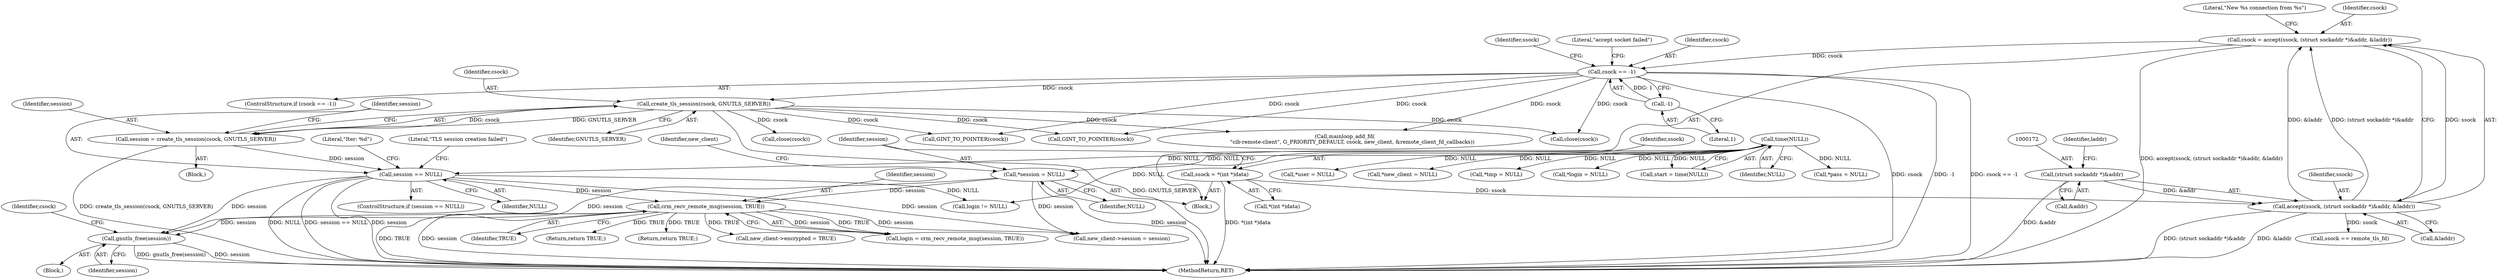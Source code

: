 digraph "1_pacemaker_564f7cc2a51dcd2f28ab12a13394f31be5aa3c93_2@API" {
"1000457" [label="(Call,gnutls_free(session))"];
"1000210" [label="(Call,session == NULL)"];
"1000204" [label="(Call,session = create_tls_session(csock, GNUTLS_SERVER))"];
"1000206" [label="(Call,create_tls_session(csock, GNUTLS_SERVER))"];
"1000190" [label="(Call,csock == -1)"];
"1000167" [label="(Call,csock = accept(ssock, (struct sockaddr *)&addr, &laddr))"];
"1000169" [label="(Call,accept(ssock, (struct sockaddr *)&addr, &laddr))"];
"1000129" [label="(Call,ssock = *(int *)data)"];
"1000171" [label="(Call,(struct sockaddr *)&addr)"];
"1000192" [label="(Call,-1)"];
"1000125" [label="(Call,time(NULL))"];
"1000233" [label="(Call,crm_recv_remote_msg(session, TRUE))"];
"1000136" [label="(Call,*session = NULL)"];
"1000193" [label="(Literal,1)"];
"1000138" [label="(Identifier,NULL)"];
"1000241" [label="(Call,GINT_TO_POINTER(csock))"];
"1000206" [label="(Call,create_tls_session(csock, GNUTLS_SERVER))"];
"1000449" [label="(Block,)"];
"1000223" [label="(Literal,\"Iter: %d\")"];
"1000204" [label="(Call,session = create_tls_session(csock, GNUTLS_SERVER))"];
"1000208" [label="(Identifier,GNUTLS_SERVER)"];
"1000126" [label="(Identifier,NULL)"];
"1000211" [label="(Identifier,session)"];
"1000233" [label="(Call,crm_recv_remote_msg(session, TRUE))"];
"1000216" [label="(Call,close(csock))"];
"1000148" [label="(Call,*user = NULL)"];
"1000442" [label="(Return,return TRUE;)"];
"1000178" [label="(Literal,\"New %s connection from %s\")"];
"1000231" [label="(Call,login = crm_recv_remote_msg(session, TRUE))"];
"1000201" [label="(Identifier,ssock)"];
"1000234" [label="(Identifier,session)"];
"1000130" [label="(Identifier,ssock)"];
"1000459" [label="(Call,close(csock))"];
"1000168" [label="(Identifier,csock)"];
"1000180" [label="(Call,ssock == remote_tls_fd)"];
"1000245" [label="(Call,login != NULL)"];
"1000429" [label="(Call,mainloop_add_fd(\n         \"cib-remote-client\", G_PRIORITY_DEFAULT, csock, new_client, &remote_client_fd_callbacks))"];
"1000196" [label="(Literal,\"accept socket failed\")"];
"1000171" [label="(Call,(struct sockaddr *)&addr)"];
"1000140" [label="(Call,*new_client = NULL)"];
"1000380" [label="(Call,new_client->encrypted = TRUE)"];
"1000169" [label="(Call,accept(ssock, (struct sockaddr *)&addr, &laddr))"];
"1000235" [label="(Identifier,TRUE)"];
"1000175" [label="(Call,&laddr)"];
"1000129" [label="(Call,ssock = *(int *)data)"];
"1000215" [label="(Literal,\"TLS session creation failed\")"];
"1000131" [label="(Call,*(int *)data)"];
"1000176" [label="(Identifier,laddr)"];
"1000137" [label="(Identifier,session)"];
"1000205" [label="(Identifier,session)"];
"1000156" [label="(Call,*tmp = NULL)"];
"1000209" [label="(ControlStructure,if (session == NULL))"];
"1000465" [label="(MethodReturn,RET)"];
"1000457" [label="(Call,gnutls_free(session))"];
"1000458" [label="(Identifier,session)"];
"1000212" [label="(Identifier,NULL)"];
"1000136" [label="(Call,*session = NULL)"];
"1000210" [label="(Call,session == NULL)"];
"1000144" [label="(Call,*login = NULL)"];
"1000460" [label="(Identifier,csock)"];
"1000108" [label="(Block,)"];
"1000203" [label="(Block,)"];
"1000123" [label="(Call,start = time(NULL))"];
"1000152" [label="(Call,*pass = NULL)"];
"1000167" [label="(Call,csock = accept(ssock, (struct sockaddr *)&addr, &laddr))"];
"1000141" [label="(Identifier,new_client)"];
"1000385" [label="(Call,new_client->session = session)"];
"1000125" [label="(Call,time(NULL))"];
"1000396" [label="(Call,GINT_TO_POINTER(csock))"];
"1000189" [label="(ControlStructure,if (csock == -1))"];
"1000191" [label="(Identifier,csock)"];
"1000170" [label="(Identifier,ssock)"];
"1000173" [label="(Call,&addr)"];
"1000463" [label="(Return,return TRUE;)"];
"1000190" [label="(Call,csock == -1)"];
"1000192" [label="(Call,-1)"];
"1000207" [label="(Identifier,csock)"];
"1000457" -> "1000449"  [label="AST: "];
"1000457" -> "1000458"  [label="CFG: "];
"1000458" -> "1000457"  [label="AST: "];
"1000460" -> "1000457"  [label="CFG: "];
"1000457" -> "1000465"  [label="DDG: gnutls_free(session)"];
"1000457" -> "1000465"  [label="DDG: session"];
"1000210" -> "1000457"  [label="DDG: session"];
"1000233" -> "1000457"  [label="DDG: session"];
"1000136" -> "1000457"  [label="DDG: session"];
"1000210" -> "1000209"  [label="AST: "];
"1000210" -> "1000212"  [label="CFG: "];
"1000211" -> "1000210"  [label="AST: "];
"1000212" -> "1000210"  [label="AST: "];
"1000215" -> "1000210"  [label="CFG: "];
"1000223" -> "1000210"  [label="CFG: "];
"1000210" -> "1000465"  [label="DDG: session == NULL"];
"1000210" -> "1000465"  [label="DDG: NULL"];
"1000210" -> "1000465"  [label="DDG: session"];
"1000204" -> "1000210"  [label="DDG: session"];
"1000125" -> "1000210"  [label="DDG: NULL"];
"1000210" -> "1000233"  [label="DDG: session"];
"1000210" -> "1000245"  [label="DDG: NULL"];
"1000210" -> "1000385"  [label="DDG: session"];
"1000204" -> "1000203"  [label="AST: "];
"1000204" -> "1000206"  [label="CFG: "];
"1000205" -> "1000204"  [label="AST: "];
"1000206" -> "1000204"  [label="AST: "];
"1000211" -> "1000204"  [label="CFG: "];
"1000204" -> "1000465"  [label="DDG: create_tls_session(csock, GNUTLS_SERVER)"];
"1000206" -> "1000204"  [label="DDG: csock"];
"1000206" -> "1000204"  [label="DDG: GNUTLS_SERVER"];
"1000206" -> "1000208"  [label="CFG: "];
"1000207" -> "1000206"  [label="AST: "];
"1000208" -> "1000206"  [label="AST: "];
"1000206" -> "1000465"  [label="DDG: GNUTLS_SERVER"];
"1000190" -> "1000206"  [label="DDG: csock"];
"1000206" -> "1000216"  [label="DDG: csock"];
"1000206" -> "1000241"  [label="DDG: csock"];
"1000206" -> "1000396"  [label="DDG: csock"];
"1000206" -> "1000429"  [label="DDG: csock"];
"1000206" -> "1000459"  [label="DDG: csock"];
"1000190" -> "1000189"  [label="AST: "];
"1000190" -> "1000192"  [label="CFG: "];
"1000191" -> "1000190"  [label="AST: "];
"1000192" -> "1000190"  [label="AST: "];
"1000196" -> "1000190"  [label="CFG: "];
"1000201" -> "1000190"  [label="CFG: "];
"1000190" -> "1000465"  [label="DDG: csock == -1"];
"1000190" -> "1000465"  [label="DDG: csock"];
"1000190" -> "1000465"  [label="DDG: -1"];
"1000167" -> "1000190"  [label="DDG: csock"];
"1000192" -> "1000190"  [label="DDG: 1"];
"1000190" -> "1000241"  [label="DDG: csock"];
"1000190" -> "1000396"  [label="DDG: csock"];
"1000190" -> "1000429"  [label="DDG: csock"];
"1000190" -> "1000459"  [label="DDG: csock"];
"1000167" -> "1000108"  [label="AST: "];
"1000167" -> "1000169"  [label="CFG: "];
"1000168" -> "1000167"  [label="AST: "];
"1000169" -> "1000167"  [label="AST: "];
"1000178" -> "1000167"  [label="CFG: "];
"1000167" -> "1000465"  [label="DDG: accept(ssock, (struct sockaddr *)&addr, &laddr)"];
"1000169" -> "1000167"  [label="DDG: ssock"];
"1000169" -> "1000167"  [label="DDG: (struct sockaddr *)&addr"];
"1000169" -> "1000167"  [label="DDG: &laddr"];
"1000169" -> "1000175"  [label="CFG: "];
"1000170" -> "1000169"  [label="AST: "];
"1000171" -> "1000169"  [label="AST: "];
"1000175" -> "1000169"  [label="AST: "];
"1000169" -> "1000465"  [label="DDG: (struct sockaddr *)&addr"];
"1000169" -> "1000465"  [label="DDG: &laddr"];
"1000129" -> "1000169"  [label="DDG: ssock"];
"1000171" -> "1000169"  [label="DDG: &addr"];
"1000169" -> "1000180"  [label="DDG: ssock"];
"1000129" -> "1000108"  [label="AST: "];
"1000129" -> "1000131"  [label="CFG: "];
"1000130" -> "1000129"  [label="AST: "];
"1000131" -> "1000129"  [label="AST: "];
"1000137" -> "1000129"  [label="CFG: "];
"1000129" -> "1000465"  [label="DDG: *(int *)data"];
"1000171" -> "1000173"  [label="CFG: "];
"1000172" -> "1000171"  [label="AST: "];
"1000173" -> "1000171"  [label="AST: "];
"1000176" -> "1000171"  [label="CFG: "];
"1000171" -> "1000465"  [label="DDG: &addr"];
"1000192" -> "1000193"  [label="CFG: "];
"1000193" -> "1000192"  [label="AST: "];
"1000125" -> "1000123"  [label="AST: "];
"1000125" -> "1000126"  [label="CFG: "];
"1000126" -> "1000125"  [label="AST: "];
"1000123" -> "1000125"  [label="CFG: "];
"1000125" -> "1000123"  [label="DDG: NULL"];
"1000125" -> "1000136"  [label="DDG: NULL"];
"1000125" -> "1000140"  [label="DDG: NULL"];
"1000125" -> "1000144"  [label="DDG: NULL"];
"1000125" -> "1000148"  [label="DDG: NULL"];
"1000125" -> "1000152"  [label="DDG: NULL"];
"1000125" -> "1000156"  [label="DDG: NULL"];
"1000125" -> "1000245"  [label="DDG: NULL"];
"1000233" -> "1000231"  [label="AST: "];
"1000233" -> "1000235"  [label="CFG: "];
"1000234" -> "1000233"  [label="AST: "];
"1000235" -> "1000233"  [label="AST: "];
"1000231" -> "1000233"  [label="CFG: "];
"1000233" -> "1000465"  [label="DDG: TRUE"];
"1000233" -> "1000465"  [label="DDG: session"];
"1000233" -> "1000231"  [label="DDG: session"];
"1000233" -> "1000231"  [label="DDG: TRUE"];
"1000136" -> "1000233"  [label="DDG: session"];
"1000233" -> "1000380"  [label="DDG: TRUE"];
"1000233" -> "1000385"  [label="DDG: session"];
"1000233" -> "1000442"  [label="DDG: TRUE"];
"1000233" -> "1000463"  [label="DDG: TRUE"];
"1000136" -> "1000108"  [label="AST: "];
"1000136" -> "1000138"  [label="CFG: "];
"1000137" -> "1000136"  [label="AST: "];
"1000138" -> "1000136"  [label="AST: "];
"1000141" -> "1000136"  [label="CFG: "];
"1000136" -> "1000465"  [label="DDG: session"];
"1000136" -> "1000385"  [label="DDG: session"];
}

